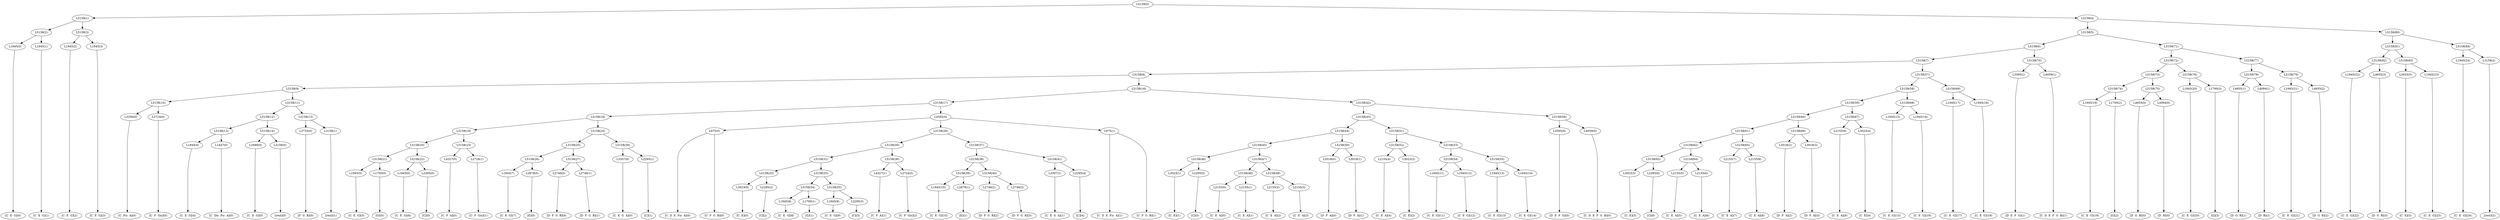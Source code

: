 digraph sample{
"L1945(0)"->"[C  E  G](0)"
"L1945(1)"->"[C  E  G](1)"
"L5158(2)"->"L1945(0)"
"L5158(2)"->"L1945(1)"
"L1945(2)"->"[C  E  G](2)"
"L1945(3)"->"[C  E  G](3)"
"L5158(3)"->"L1945(2)"
"L5158(3)"->"L1945(3)"
"L5158(1)"->"L5158(2)"
"L5158(1)"->"L5158(3)"
"L3356(0)"->"[C  Fis  A](0)"
"L2724(0)"->"[C  F  Gis](0)"
"L5158(10)"->"L3356(0)"
"L5158(10)"->"L2724(0)"
"L1945(4)"->"[C  E  G](4)"
"L1447(0)"->"[C  Dis  Fis  A](0)"
"L5158(13)"->"L1945(4)"
"L5158(13)"->"L1447(0)"
"L3490(0)"->"[C  D  G](0)"
"L3158(0)"->"[rest](0)"
"L5158(14)"->"L3490(0)"
"L5158(14)"->"L3158(0)"
"L5158(12)"->"L5158(13)"
"L5158(12)"->"L5158(14)"
"L3733(0)"->"[F  G  B](0)"
"L3158(1)"->"[rest](1)"
"L5158(15)"->"L3733(0)"
"L5158(15)"->"L3158(1)"
"L5158(11)"->"L5158(12)"
"L5158(11)"->"L5158(15)"
"L5158(9)"->"L5158(10)"
"L5158(9)"->"L5158(11)"
"L1945(5)"->"[C  E  G](5)"
"L1700(0)"->"[G](0)"
"L5158(21)"->"L1945(5)"
"L5158(21)"->"L1700(0)"
"L1945(6)"->"[C  E  G](6)"
"L2295(0)"->"[C](0)"
"L5158(22)"->"L1945(6)"
"L5158(22)"->"L2295(0)"
"L5158(20)"->"L5158(21)"
"L5158(20)"->"L5158(22)"
"L4327(0)"->"[C  F  A](0)"
"L2724(1)"->"[C  F  Gis](1)"
"L5158(23)"->"L4327(0)"
"L5158(23)"->"L2724(1)"
"L5158(19)"->"L5158(20)"
"L5158(19)"->"L5158(23)"
"L1945(7)"->"[C  E  G](7)"
"L2878(0)"->"[E](0)"
"L5158(26)"->"L1945(7)"
"L5158(26)"->"L2878(0)"
"L2746(0)"->"[D  F  G  B](0)"
"L2746(1)"->"[D  F  G  B](1)"
"L5158(27)"->"L2746(0)"
"L5158(27)"->"L2746(1)"
"L5158(25)"->"L5158(26)"
"L5158(25)"->"L5158(27)"
"L3307(0)"->"[C  E  G  A](0)"
"L2295(1)"->"[C](1)"
"L5158(28)"->"L3307(0)"
"L5158(28)"->"L2295(1)"
"L5158(24)"->"L5158(25)"
"L5158(24)"->"L5158(28)"
"L5158(18)"->"L5158(19)"
"L5158(18)"->"L5158(24)"
"L975(0)"->"[C  D  E  Fis  A](0)"
"L975(0)"->"[C  F  G  B](0)"
"L3023(0)"->"[C  E](0)"
"L2295(2)"->"[C](2)"
"L5158(32)"->"L3023(0)"
"L5158(32)"->"L2295(2)"
"L1945(8)"->"[C  E  G](8)"
"L1700(1)"->"[G](1)"
"L5158(34)"->"L1945(8)"
"L5158(34)"->"L1700(1)"
"L1945(9)"->"[C  E  G](9)"
"L2295(3)"->"[C](3)"
"L5158(35)"->"L1945(9)"
"L5158(35)"->"L2295(3)"
"L5158(33)"->"L5158(34)"
"L5158(33)"->"L5158(35)"
"L5158(31)"->"L5158(32)"
"L5158(31)"->"L5158(33)"
"L4327(1)"->"[C  F  A](1)"
"L2724(2)"->"[C  F  Gis](2)"
"L5158(36)"->"L4327(1)"
"L5158(36)"->"L2724(2)"
"L5158(30)"->"L5158(31)"
"L5158(30)"->"L5158(36)"
"L1945(10)"->"[C  E  G](10)"
"L2878(1)"->"[E](1)"
"L5158(39)"->"L1945(10)"
"L5158(39)"->"L2878(1)"
"L2746(2)"->"[D  F  G  B](2)"
"L2746(3)"->"[D  F  G  B](3)"
"L5158(40)"->"L2746(2)"
"L5158(40)"->"L2746(3)"
"L5158(38)"->"L5158(39)"
"L5158(38)"->"L5158(40)"
"L3307(1)"->"[C  E  G  A](1)"
"L2295(4)"->"[C](4)"
"L5158(41)"->"L3307(1)"
"L5158(41)"->"L2295(4)"
"L5158(37)"->"L5158(38)"
"L5158(37)"->"L5158(41)"
"L5158(29)"->"L5158(30)"
"L5158(29)"->"L5158(37)"
"L975(1)"->"[C  D  E  Fis  A](1)"
"L975(1)"->"[C  F  G  B](1)"
"L4592(0)"->"L975(0)"
"L4592(0)"->"L5158(29)"
"L4592(0)"->"L975(1)"
"L5158(17)"->"L5158(18)"
"L5158(17)"->"L4592(0)"
"L3023(1)"->"[C  E](1)"
"L2295(5)"->"[C](5)"
"L5158(46)"->"L3023(1)"
"L5158(46)"->"L2295(5)"
"L2155(0)"->"[C  E  A](0)"
"L2155(1)"->"[C  E  A](1)"
"L5158(48)"->"L2155(0)"
"L5158(48)"->"L2155(1)"
"L2155(2)"->"[C  E  A](2)"
"L2155(3)"->"[C  E  A](3)"
"L5158(49)"->"L2155(2)"
"L5158(49)"->"L2155(3)"
"L5158(47)"->"L5158(48)"
"L5158(47)"->"L5158(49)"
"L5158(45)"->"L5158(46)"
"L5158(45)"->"L5158(47)"
"L3018(0)"->"[D  F  A](0)"
"L3018(1)"->"[D  F  A](1)"
"L5158(50)"->"L3018(0)"
"L5158(50)"->"L3018(1)"
"L5158(44)"->"L5158(45)"
"L5158(44)"->"L5158(50)"
"L2155(4)"->"[C  E  A](4)"
"L3023(2)"->"[C  E](2)"
"L5158(52)"->"L2155(4)"
"L5158(52)"->"L3023(2)"
"L1945(11)"->"[C  E  G](11)"
"L1945(12)"->"[C  E  G](12)"
"L5158(54)"->"L1945(11)"
"L5158(54)"->"L1945(12)"
"L1945(13)"->"[C  E  G](13)"
"L1945(14)"->"[C  E  G](14)"
"L5158(55)"->"L1945(13)"
"L5158(55)"->"L1945(14)"
"L5158(53)"->"L5158(54)"
"L5158(53)"->"L5158(55)"
"L5158(51)"->"L5158(52)"
"L5158(51)"->"L5158(53)"
"L5158(43)"->"L5158(44)"
"L5158(43)"->"L5158(51)"
"L3595(0)"->"[D  E  F  G](0)"
"L4059(0)"->"[C  D  E  F  G  B](0)"
"L5158(56)"->"L3595(0)"
"L5158(56)"->"L4059(0)"
"L5158(42)"->"L5158(43)"
"L5158(42)"->"L5158(56)"
"L5158(16)"->"L5158(17)"
"L5158(16)"->"L5158(42)"
"L5158(8)"->"L5158(9)"
"L5158(8)"->"L5158(16)"
"L3023(3)"->"[C  E](3)"
"L2295(6)"->"[C](6)"
"L5158(63)"->"L3023(3)"
"L5158(63)"->"L2295(6)"
"L2155(5)"->"[C  E  A](5)"
"L2155(6)"->"[C  E  A](6)"
"L5158(64)"->"L2155(5)"
"L5158(64)"->"L2155(6)"
"L5158(62)"->"L5158(63)"
"L5158(62)"->"L5158(64)"
"L2155(7)"->"[C  E  A](7)"
"L2155(8)"->"[C  E  A](8)"
"L5158(65)"->"L2155(7)"
"L5158(65)"->"L2155(8)"
"L5158(61)"->"L5158(62)"
"L5158(61)"->"L5158(65)"
"L3018(2)"->"[D  F  A](2)"
"L3018(3)"->"[D  F  A](3)"
"L5158(66)"->"L3018(2)"
"L5158(66)"->"L3018(3)"
"L5158(60)"->"L5158(61)"
"L5158(60)"->"L5158(66)"
"L2155(9)"->"[C  E  A](9)"
"L3023(4)"->"[C  E](4)"
"L5158(67)"->"L2155(9)"
"L5158(67)"->"L3023(4)"
"L5158(59)"->"L5158(60)"
"L5158(59)"->"L5158(67)"
"L1945(15)"->"[C  E  G](15)"
"L1945(16)"->"[C  E  G](16)"
"L5158(68)"->"L1945(15)"
"L5158(68)"->"L1945(16)"
"L5158(58)"->"L5158(59)"
"L5158(58)"->"L5158(68)"
"L1945(17)"->"[C  E  G](17)"
"L1945(18)"->"[C  E  G](18)"
"L5158(69)"->"L1945(17)"
"L5158(69)"->"L1945(18)"
"L5158(57)"->"L5158(58)"
"L5158(57)"->"L5158(69)"
"L5158(7)"->"L5158(8)"
"L5158(7)"->"L5158(57)"
"L3595(1)"->"[D  E  F  G](1)"
"L4059(1)"->"[C  D  E  F  G  B](1)"
"L5158(70)"->"L3595(1)"
"L5158(70)"->"L4059(1)"
"L5158(6)"->"L5158(7)"
"L5158(6)"->"L5158(70)"
"L1945(19)"->"[C  E  G](19)"
"L1700(2)"->"[G](2)"
"L5158(74)"->"L1945(19)"
"L5158(74)"->"L1700(2)"
"L4655(0)"->"[D  G  B](0)"
"L4094(0)"->"[D  B](0)"
"L5158(75)"->"L4655(0)"
"L5158(75)"->"L4094(0)"
"L5158(73)"->"L5158(74)"
"L5158(73)"->"L5158(75)"
"L1945(20)"->"[C  E  G](20)"
"L1700(3)"->"[G](3)"
"L5158(76)"->"L1945(20)"
"L5158(76)"->"L1700(3)"
"L5158(72)"->"L5158(73)"
"L5158(72)"->"L5158(76)"
"L4655(1)"->"[D  G  B](1)"
"L4094(1)"->"[D  B](1)"
"L5158(78)"->"L4655(1)"
"L5158(78)"->"L4094(1)"
"L1945(21)"->"[C  E  G](21)"
"L4655(2)"->"[D  G  B](2)"
"L5158(79)"->"L1945(21)"
"L5158(79)"->"L4655(2)"
"L5158(77)"->"L5158(78)"
"L5158(77)"->"L5158(79)"
"L5158(71)"->"L5158(72)"
"L5158(71)"->"L5158(77)"
"L5158(5)"->"L5158(6)"
"L5158(5)"->"L5158(71)"
"L1945(22)"->"[C  E  G](22)"
"L4655(3)"->"[D  G  B](3)"
"L5158(82)"->"L1945(22)"
"L5158(82)"->"L4655(3)"
"L3023(5)"->"[C  E](5)"
"L1945(23)"->"[C  E  G](23)"
"L5158(83)"->"L3023(5)"
"L5158(83)"->"L1945(23)"
"L5158(81)"->"L5158(82)"
"L5158(81)"->"L5158(83)"
"L1945(24)"->"[C  E  G](24)"
"L3158(2)"->"[rest](2)"
"L5158(84)"->"L1945(24)"
"L5158(84)"->"L3158(2)"
"L5158(80)"->"L5158(81)"
"L5158(80)"->"L5158(84)"
"L5158(4)"->"L5158(5)"
"L5158(4)"->"L5158(80)"
"L5158(0)"->"L5158(1)"
"L5158(0)"->"L5158(4)"
{rank = min; "L5158(0)"}
{rank = same; "L5158(1)"; "L5158(4)";}
{rank = same; "L5158(2)"; "L5158(3)"; "L5158(5)"; "L5158(80)";}
{rank = same; "L1945(0)"; "L1945(1)"; "L1945(2)"; "L1945(3)"; "L5158(6)"; "L5158(71)"; "L5158(81)"; "L5158(84)";}
{rank = same; "L5158(7)"; "L5158(70)"; "L5158(72)"; "L5158(77)"; "L5158(82)"; "L5158(83)"; "L1945(24)"; "L3158(2)";}
{rank = same; "L5158(8)"; "L5158(57)"; "L3595(1)"; "L4059(1)"; "L5158(73)"; "L5158(76)"; "L5158(78)"; "L5158(79)"; "L1945(22)"; "L4655(3)"; "L3023(5)"; "L1945(23)";}
{rank = same; "L5158(9)"; "L5158(16)"; "L5158(58)"; "L5158(69)"; "L5158(74)"; "L5158(75)"; "L1945(20)"; "L1700(3)"; "L4655(1)"; "L4094(1)"; "L1945(21)"; "L4655(2)";}
{rank = same; "L5158(10)"; "L5158(11)"; "L5158(17)"; "L5158(42)"; "L5158(59)"; "L5158(68)"; "L1945(17)"; "L1945(18)"; "L1945(19)"; "L1700(2)"; "L4655(0)"; "L4094(0)";}
{rank = same; "L3356(0)"; "L2724(0)"; "L5158(12)"; "L5158(15)"; "L5158(18)"; "L4592(0)"; "L5158(43)"; "L5158(56)"; "L5158(60)"; "L5158(67)"; "L1945(15)"; "L1945(16)";}
{rank = same; "L5158(13)"; "L5158(14)"; "L3733(0)"; "L3158(1)"; "L5158(19)"; "L5158(24)"; "L975(0)"; "L5158(29)"; "L975(1)"; "L5158(44)"; "L5158(51)"; "L3595(0)"; "L4059(0)"; "L5158(61)"; "L5158(66)"; "L2155(9)"; "L3023(4)";}
{rank = same; "L1945(4)"; "L1447(0)"; "L3490(0)"; "L3158(0)"; "L5158(20)"; "L5158(23)"; "L5158(25)"; "L5158(28)"; "L5158(30)"; "L5158(37)"; "L5158(45)"; "L5158(50)"; "L5158(52)"; "L5158(53)"; "L5158(62)"; "L5158(65)"; "L3018(2)"; "L3018(3)";}
{rank = same; "L5158(21)"; "L5158(22)"; "L4327(0)"; "L2724(1)"; "L5158(26)"; "L5158(27)"; "L3307(0)"; "L2295(1)"; "L5158(31)"; "L5158(36)"; "L5158(38)"; "L5158(41)"; "L5158(46)"; "L5158(47)"; "L3018(0)"; "L3018(1)"; "L2155(4)"; "L3023(2)"; "L5158(54)"; "L5158(55)"; "L5158(63)"; "L5158(64)"; "L2155(7)"; "L2155(8)";}
{rank = same; "L1945(5)"; "L1700(0)"; "L1945(6)"; "L2295(0)"; "L1945(7)"; "L2878(0)"; "L2746(0)"; "L2746(1)"; "L5158(32)"; "L5158(33)"; "L4327(1)"; "L2724(2)"; "L5158(39)"; "L5158(40)"; "L3307(1)"; "L2295(4)"; "L3023(1)"; "L2295(5)"; "L5158(48)"; "L5158(49)"; "L1945(11)"; "L1945(12)"; "L1945(13)"; "L1945(14)"; "L3023(3)"; "L2295(6)"; "L2155(5)"; "L2155(6)";}
{rank = same; "L3023(0)"; "L2295(2)"; "L5158(34)"; "L5158(35)"; "L1945(10)"; "L2878(1)"; "L2746(2)"; "L2746(3)"; "L2155(0)"; "L2155(1)"; "L2155(2)"; "L2155(3)";}
{rank = same; "L1945(8)"; "L1700(1)"; "L1945(9)"; "L2295(3)";}
{rank = max; "[C  D  E  F  G  B](0)"; "[C  D  E  F  G  B](1)"; "[C  D  E  Fis  A](0)"; "[C  D  E  Fis  A](1)"; "[C  D  G](0)"; "[C  Dis  Fis  A](0)"; "[C  E  A](0)"; "[C  E  A](1)"; "[C  E  A](2)"; "[C  E  A](3)"; "[C  E  A](4)"; "[C  E  A](5)"; "[C  E  A](6)"; "[C  E  A](7)"; "[C  E  A](8)"; "[C  E  A](9)"; "[C  E  G  A](0)"; "[C  E  G  A](1)"; "[C  E  G](0)"; "[C  E  G](1)"; "[C  E  G](10)"; "[C  E  G](11)"; "[C  E  G](12)"; "[C  E  G](13)"; "[C  E  G](14)"; "[C  E  G](15)"; "[C  E  G](16)"; "[C  E  G](17)"; "[C  E  G](18)"; "[C  E  G](19)"; "[C  E  G](2)"; "[C  E  G](20)"; "[C  E  G](21)"; "[C  E  G](22)"; "[C  E  G](23)"; "[C  E  G](24)"; "[C  E  G](3)"; "[C  E  G](4)"; "[C  E  G](5)"; "[C  E  G](6)"; "[C  E  G](7)"; "[C  E  G](8)"; "[C  E  G](9)"; "[C  E](0)"; "[C  E](1)"; "[C  E](2)"; "[C  E](3)"; "[C  E](4)"; "[C  E](5)"; "[C  F  A](0)"; "[C  F  A](1)"; "[C  F  G  B](0)"; "[C  F  G  B](1)"; "[C  F  Gis](0)"; "[C  F  Gis](1)"; "[C  F  Gis](2)"; "[C  Fis  A](0)"; "[C](0)"; "[C](1)"; "[C](2)"; "[C](3)"; "[C](4)"; "[C](5)"; "[C](6)"; "[D  B](0)"; "[D  B](1)"; "[D  E  F  G](0)"; "[D  E  F  G](1)"; "[D  F  A](0)"; "[D  F  A](1)"; "[D  F  A](2)"; "[D  F  A](3)"; "[D  F  G  B](0)"; "[D  F  G  B](1)"; "[D  F  G  B](2)"; "[D  F  G  B](3)"; "[D  G  B](0)"; "[D  G  B](1)"; "[D  G  B](2)"; "[D  G  B](3)"; "[E](0)"; "[E](1)"; "[F  G  B](0)"; "[G](0)"; "[G](1)"; "[G](2)"; "[G](3)"; "[rest](0)"; "[rest](1)"; "[rest](2)";}
}
